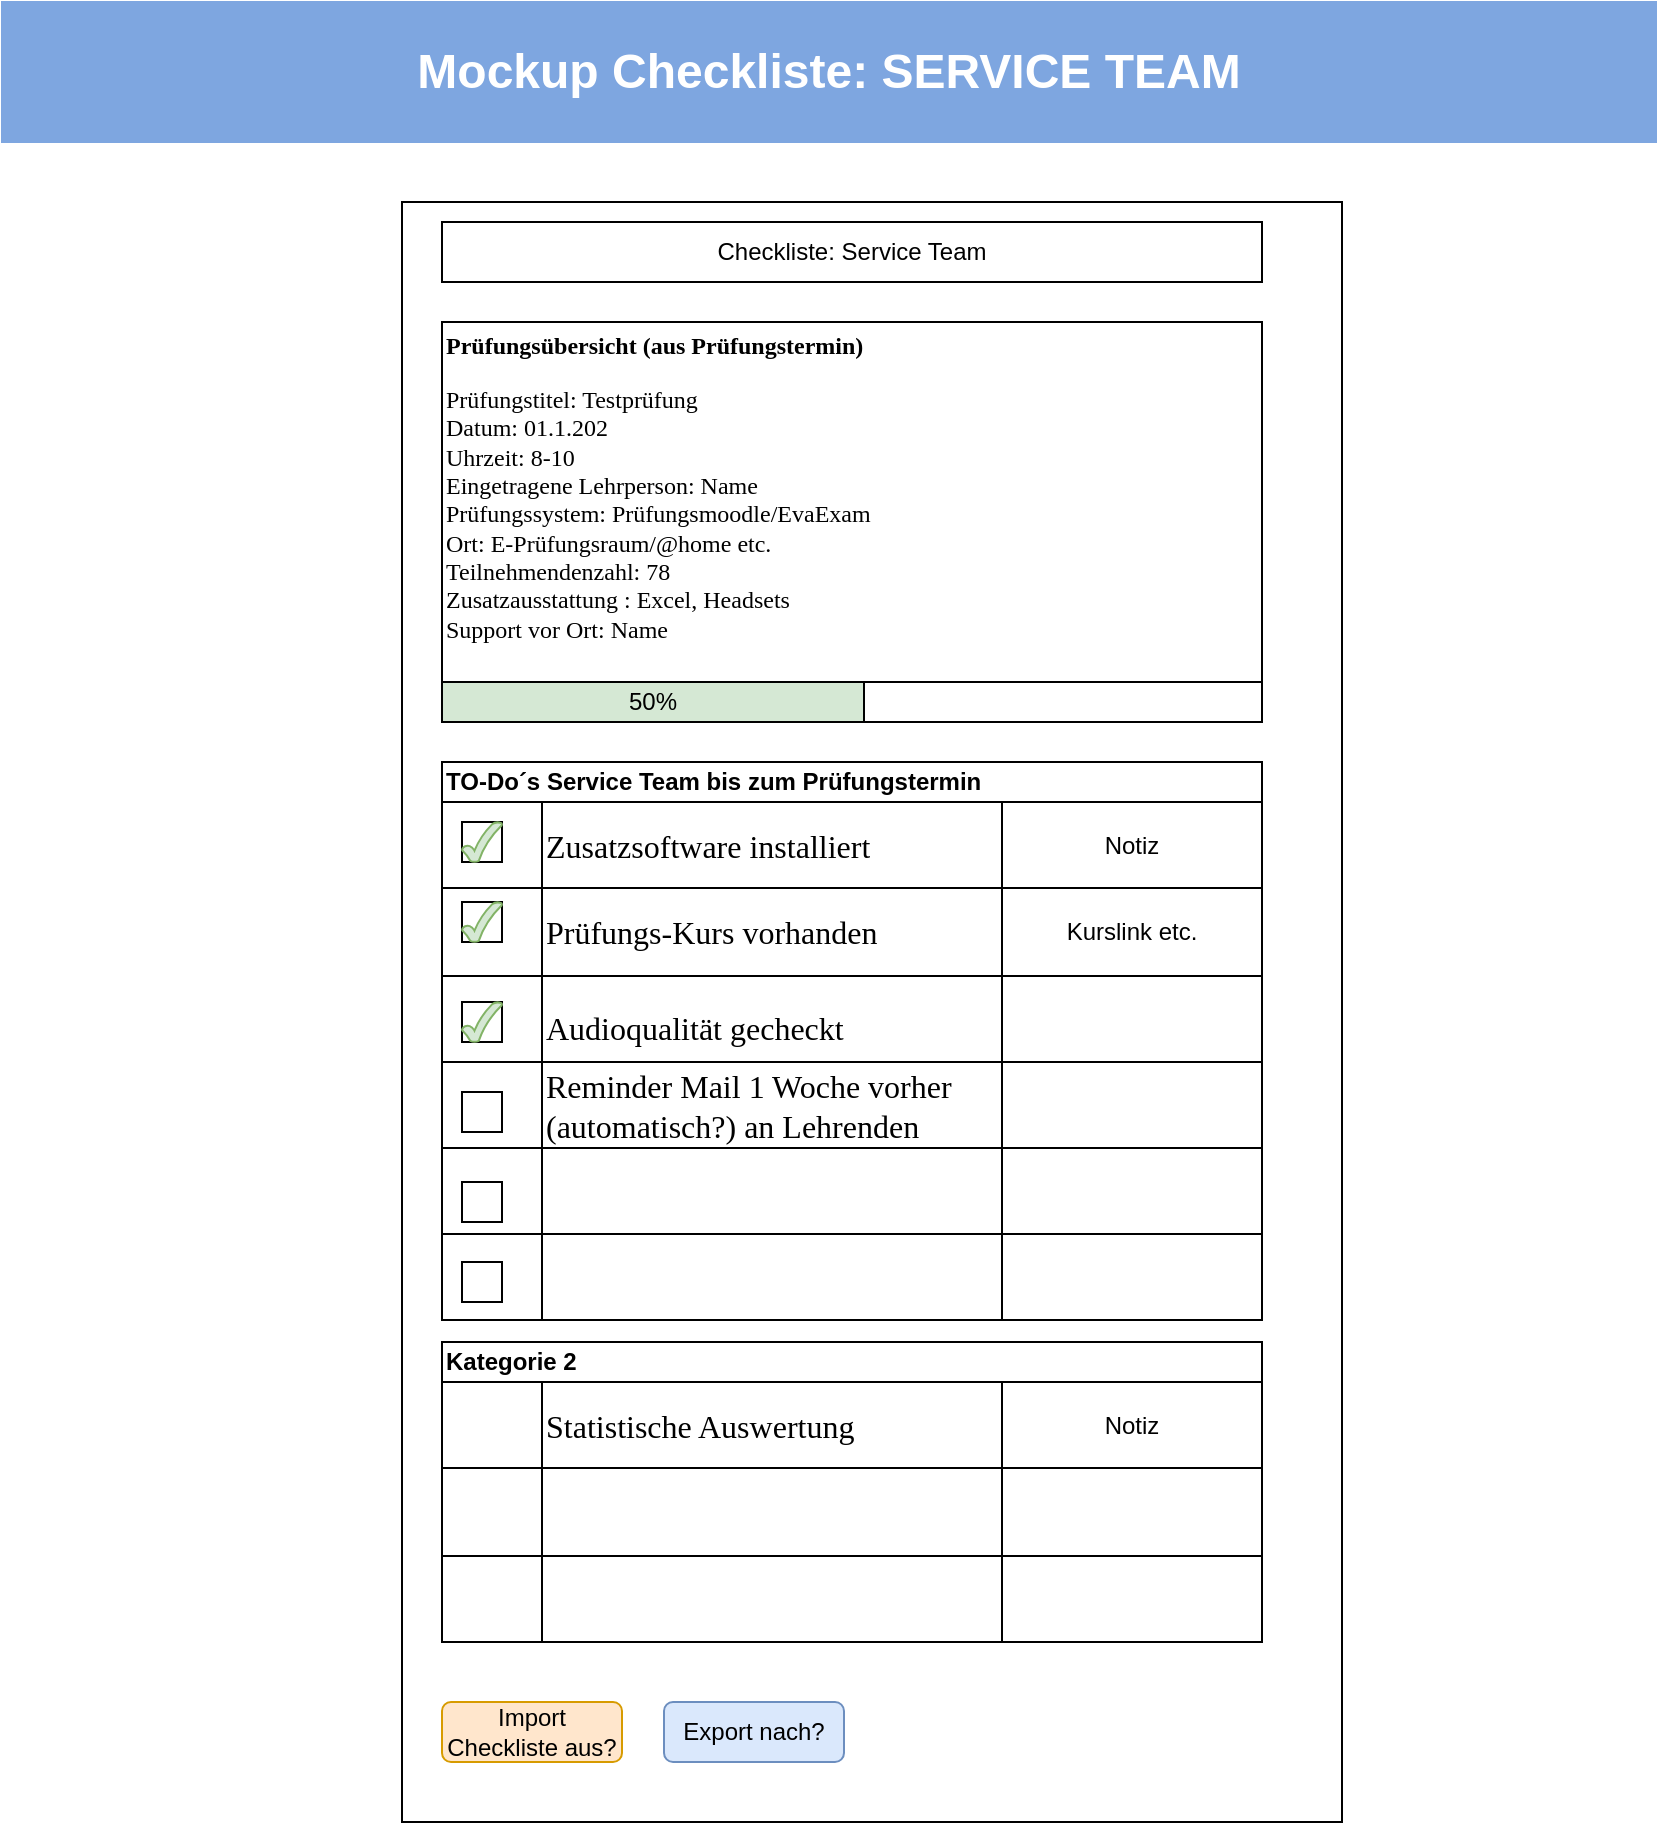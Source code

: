 <mxfile version="24.7.5">
  <diagram name="Service Team" id="QePmAiiE0mgy76Y-YjiM">
    <mxGraphModel dx="1410" dy="756" grid="1" gridSize="10" guides="1" tooltips="1" connect="1" arrows="1" fold="1" page="1" pageScale="1" pageWidth="827" pageHeight="1169" math="0" shadow="0">
      <root>
        <mxCell id="0" />
        <mxCell id="1" parent="0" />
        <mxCell id="oy0ywMP4_1u3T_L_3BSF-1" value="&lt;font style=&quot;font-size: 24px;&quot; color=&quot;#ffffff&quot;&gt;&lt;b&gt;Mockup Checkliste: SERVICE TEAM&lt;/b&gt;&lt;/font&gt;" style="rounded=0;whiteSpace=wrap;html=1;fillColor=#7EA6E0;strokeColor=#7EA6E0;" parent="1" vertex="1">
          <mxGeometry y="20" width="827" height="70" as="geometry" />
        </mxCell>
        <mxCell id="zUiShujMp0SEYhunsbVT-1" value="" style="rounded=0;whiteSpace=wrap;html=1;" parent="1" vertex="1">
          <mxGeometry x="200" y="120" width="470" height="810" as="geometry" />
        </mxCell>
        <mxCell id="zUiShujMp0SEYhunsbVT-2" value="Checkliste: Service Team" style="rounded=0;whiteSpace=wrap;html=1;" parent="1" vertex="1">
          <mxGeometry x="220" y="130" width="410" height="30" as="geometry" />
        </mxCell>
        <mxCell id="zUiShujMp0SEYhunsbVT-3" value="&lt;p class=&quot;MsoNormal&quot;&gt;&lt;b style=&quot;mso-bidi-font-weight:normal&quot;&gt;&lt;font face=&quot;omEwTt3iOOV243laJ29D&quot;&gt;Prüfungsübersicht (aus Prüfungstermin)&lt;/font&gt;&lt;/b&gt;&lt;/p&gt;&lt;p class=&quot;MsoNormal&quot;&gt;&lt;font face=&quot;omEwTt3iOOV243laJ29D&quot;&gt;Prüfungstitel: Testprüfung&lt;br&gt;&lt;/font&gt;&lt;span style=&quot;font-family: omEwTt3iOOV243laJ29D; background-color: initial;&quot;&gt;Datum: 01.1.202&lt;br&gt;&lt;/span&gt;&lt;span style=&quot;font-family: omEwTt3iOOV243laJ29D; background-color: initial;&quot;&gt;Uhrzeit: 8-10&lt;br&gt;&lt;/span&gt;&lt;span style=&quot;font-family: omEwTt3iOOV243laJ29D; background-color: initial;&quot;&gt;Eingetragene Lehrperson: Name&lt;br&gt;&lt;/span&gt;&lt;span style=&quot;font-family: omEwTt3iOOV243laJ29D; background-color: initial;&quot;&gt;Prüfungssystem: Prüfungsmoodle/EvaExam&lt;br&gt;&lt;/span&gt;&lt;span style=&quot;font-family: omEwTt3iOOV243laJ29D; background-color: initial;&quot;&gt;Ort: E-Prüfungsraum/@home etc.&lt;br&gt;&lt;/span&gt;&lt;span style=&quot;background-color: initial; font-family: omEwTt3iOOV243laJ29D;&quot;&gt;Teilnehmendenzahl: 78&lt;br&gt;&lt;/span&gt;&lt;span style=&quot;background-color: initial; font-family: omEwTt3iOOV243laJ29D;&quot;&gt;Zusatzausstattung : Excel, Headsets&lt;br&gt;&lt;/span&gt;&lt;span style=&quot;background-color: initial; font-family: omEwTt3iOOV243laJ29D;&quot;&gt;Support vor Ort: Name&lt;/span&gt;&lt;/p&gt;&lt;div&gt;&lt;br&gt;&lt;/div&gt;" style="rounded=0;whiteSpace=wrap;html=1;align=left;" parent="1" vertex="1">
          <mxGeometry x="220" y="180" width="410" height="180" as="geometry" />
        </mxCell>
        <mxCell id="zUiShujMp0SEYhunsbVT-30" value="" style="shape=table;startSize=0;container=1;collapsible=0;childLayout=tableLayout;align=left;" parent="1" vertex="1">
          <mxGeometry x="220" y="420" width="410" height="259" as="geometry" />
        </mxCell>
        <mxCell id="zUiShujMp0SEYhunsbVT-31" value="" style="shape=tableRow;horizontal=0;startSize=0;swimlaneHead=0;swimlaneBody=0;strokeColor=inherit;top=0;left=0;bottom=0;right=0;collapsible=0;dropTarget=0;fillColor=none;points=[[0,0.5],[1,0.5]];portConstraint=eastwest;align=left;" parent="zUiShujMp0SEYhunsbVT-30" vertex="1">
          <mxGeometry width="410" height="43" as="geometry" />
        </mxCell>
        <mxCell id="zUiShujMp0SEYhunsbVT-32" value="" style="shape=partialRectangle;html=1;whiteSpace=wrap;connectable=0;strokeColor=inherit;overflow=hidden;fillColor=none;top=0;left=0;bottom=0;right=0;pointerEvents=1;" parent="zUiShujMp0SEYhunsbVT-31" vertex="1">
          <mxGeometry width="50" height="43" as="geometry">
            <mxRectangle width="50" height="43" as="alternateBounds" />
          </mxGeometry>
        </mxCell>
        <mxCell id="zUiShujMp0SEYhunsbVT-33" value="&lt;span style=&quot;font-size:12.0pt;font-family:Akkurat-Light;&lt;br/&gt;mso-fareast-font-family:&amp;quot;Times New Roman&amp;quot;;mso-fareast-theme-font:minor-fareast;&lt;br/&gt;mso-bidi-font-family:&amp;quot;Times New Roman&amp;quot;;mso-ansi-language:DE;mso-fareast-language:&lt;br/&gt;DE;mso-bidi-language:AR-SA&quot;&gt;Zusatzsoftware installiert&lt;/span&gt;" style="shape=partialRectangle;html=1;whiteSpace=wrap;connectable=0;strokeColor=inherit;overflow=hidden;fillColor=none;top=0;left=0;bottom=0;right=0;pointerEvents=1;align=left;" parent="zUiShujMp0SEYhunsbVT-31" vertex="1">
          <mxGeometry x="50" width="230" height="43" as="geometry">
            <mxRectangle width="230" height="43" as="alternateBounds" />
          </mxGeometry>
        </mxCell>
        <mxCell id="zUiShujMp0SEYhunsbVT-64" value="Notiz" style="shape=partialRectangle;html=1;whiteSpace=wrap;connectable=0;strokeColor=inherit;overflow=hidden;fillColor=none;top=0;left=0;bottom=0;right=0;pointerEvents=1;" parent="zUiShujMp0SEYhunsbVT-31" vertex="1">
          <mxGeometry x="280" width="130" height="43" as="geometry">
            <mxRectangle width="130" height="43" as="alternateBounds" />
          </mxGeometry>
        </mxCell>
        <mxCell id="zUiShujMp0SEYhunsbVT-34" value="" style="shape=tableRow;horizontal=0;startSize=0;swimlaneHead=0;swimlaneBody=0;strokeColor=inherit;top=0;left=0;bottom=0;right=0;collapsible=0;dropTarget=0;fillColor=none;points=[[0,0.5],[1,0.5]];portConstraint=eastwest;" parent="zUiShujMp0SEYhunsbVT-30" vertex="1">
          <mxGeometry y="43" width="410" height="44" as="geometry" />
        </mxCell>
        <mxCell id="zUiShujMp0SEYhunsbVT-35" value="" style="shape=partialRectangle;html=1;whiteSpace=wrap;connectable=0;strokeColor=inherit;overflow=hidden;fillColor=none;top=0;left=0;bottom=0;right=0;pointerEvents=1;" parent="zUiShujMp0SEYhunsbVT-34" vertex="1">
          <mxGeometry width="50" height="44" as="geometry">
            <mxRectangle width="50" height="44" as="alternateBounds" />
          </mxGeometry>
        </mxCell>
        <mxCell id="zUiShujMp0SEYhunsbVT-36" value="&lt;span style=&quot;font-size:12.0pt;font-family:Akkurat-Light;&lt;br/&gt;mso-fareast-font-family:&amp;quot;Times New Roman&amp;quot;;mso-fareast-theme-font:minor-fareast;&lt;br/&gt;mso-bidi-font-family:&amp;quot;Times New Roman&amp;quot;;mso-ansi-language:DE;mso-fareast-language:&lt;br/&gt;DE;mso-bidi-language:AR-SA&quot;&gt;Prüfungs-Kurs vorhanden&lt;/span&gt;" style="shape=partialRectangle;html=1;whiteSpace=wrap;connectable=0;strokeColor=inherit;overflow=hidden;fillColor=none;top=0;left=0;bottom=0;right=0;pointerEvents=1;align=left;" parent="zUiShujMp0SEYhunsbVT-34" vertex="1">
          <mxGeometry x="50" width="230" height="44" as="geometry">
            <mxRectangle width="230" height="44" as="alternateBounds" />
          </mxGeometry>
        </mxCell>
        <mxCell id="zUiShujMp0SEYhunsbVT-65" value="Kurslink etc." style="shape=partialRectangle;html=1;whiteSpace=wrap;connectable=0;strokeColor=inherit;overflow=hidden;fillColor=none;top=0;left=0;bottom=0;right=0;pointerEvents=1;" parent="zUiShujMp0SEYhunsbVT-34" vertex="1">
          <mxGeometry x="280" width="130" height="44" as="geometry">
            <mxRectangle width="130" height="44" as="alternateBounds" />
          </mxGeometry>
        </mxCell>
        <mxCell id="zUiShujMp0SEYhunsbVT-37" value="" style="shape=tableRow;horizontal=0;startSize=0;swimlaneHead=0;swimlaneBody=0;strokeColor=inherit;top=0;left=0;bottom=0;right=0;collapsible=0;dropTarget=0;fillColor=none;points=[[0,0.5],[1,0.5]];portConstraint=eastwest;" parent="zUiShujMp0SEYhunsbVT-30" vertex="1">
          <mxGeometry y="87" width="410" height="43" as="geometry" />
        </mxCell>
        <mxCell id="zUiShujMp0SEYhunsbVT-38" value="" style="shape=partialRectangle;html=1;whiteSpace=wrap;connectable=0;strokeColor=inherit;overflow=hidden;fillColor=none;top=0;left=0;bottom=0;right=0;pointerEvents=1;" parent="zUiShujMp0SEYhunsbVT-37" vertex="1">
          <mxGeometry width="50" height="43" as="geometry">
            <mxRectangle width="50" height="43" as="alternateBounds" />
          </mxGeometry>
        </mxCell>
        <mxCell id="zUiShujMp0SEYhunsbVT-39" value="&#xa;&lt;span style=&quot;font-size:12.0pt;font-family:Akkurat-Light;&#xa;mso-fareast-font-family:&amp;quot;Times New Roman&amp;quot;;mso-fareast-theme-font:minor-fareast;&#xa;mso-bidi-font-family:&amp;quot;Times New Roman&amp;quot;;mso-ansi-language:DE;mso-fareast-language:&#xa;DE;mso-bidi-language:AR-SA&quot;&gt;Audioqualität gecheckt &lt;/span&gt;&#xa;&#xa;&#xa;&#xa;" style="shape=partialRectangle;html=1;whiteSpace=wrap;connectable=0;strokeColor=inherit;overflow=hidden;fillColor=none;top=0;left=0;bottom=0;right=0;pointerEvents=1;align=left;" parent="zUiShujMp0SEYhunsbVT-37" vertex="1">
          <mxGeometry x="50" width="230" height="43" as="geometry">
            <mxRectangle width="230" height="43" as="alternateBounds" />
          </mxGeometry>
        </mxCell>
        <mxCell id="zUiShujMp0SEYhunsbVT-66" style="shape=partialRectangle;html=1;whiteSpace=wrap;connectable=0;strokeColor=inherit;overflow=hidden;fillColor=none;top=0;left=0;bottom=0;right=0;pointerEvents=1;" parent="zUiShujMp0SEYhunsbVT-37" vertex="1">
          <mxGeometry x="280" width="130" height="43" as="geometry">
            <mxRectangle width="130" height="43" as="alternateBounds" />
          </mxGeometry>
        </mxCell>
        <mxCell id="zUiShujMp0SEYhunsbVT-52" style="shape=tableRow;horizontal=0;startSize=0;swimlaneHead=0;swimlaneBody=0;strokeColor=inherit;top=0;left=0;bottom=0;right=0;collapsible=0;dropTarget=0;fillColor=none;points=[[0,0.5],[1,0.5]];portConstraint=eastwest;" parent="zUiShujMp0SEYhunsbVT-30" vertex="1">
          <mxGeometry y="130" width="410" height="43" as="geometry" />
        </mxCell>
        <mxCell id="zUiShujMp0SEYhunsbVT-53" style="shape=partialRectangle;html=1;whiteSpace=wrap;connectable=0;strokeColor=inherit;overflow=hidden;fillColor=none;top=0;left=0;bottom=0;right=0;pointerEvents=1;" parent="zUiShujMp0SEYhunsbVT-52" vertex="1">
          <mxGeometry width="50" height="43" as="geometry">
            <mxRectangle width="50" height="43" as="alternateBounds" />
          </mxGeometry>
        </mxCell>
        <mxCell id="zUiShujMp0SEYhunsbVT-54" value="&lt;span style=&quot;font-size:12.0pt;font-family:Akkurat-Light;&lt;br/&gt;mso-fareast-font-family:&amp;quot;Times New Roman&amp;quot;;mso-fareast-theme-font:minor-fareast;&lt;br/&gt;mso-bidi-font-family:&amp;quot;Times New Roman&amp;quot;;mso-ansi-language:DE;mso-fareast-language:&lt;br/&gt;DE;mso-bidi-language:AR-SA&quot;&gt;Reminder Mail 1 Woche vorher (automatisch?) an Lehrenden&lt;/span&gt;" style="shape=partialRectangle;html=1;whiteSpace=wrap;connectable=0;strokeColor=inherit;overflow=hidden;fillColor=none;top=0;left=0;bottom=0;right=0;pointerEvents=1;align=left;" parent="zUiShujMp0SEYhunsbVT-52" vertex="1">
          <mxGeometry x="50" width="230" height="43" as="geometry">
            <mxRectangle width="230" height="43" as="alternateBounds" />
          </mxGeometry>
        </mxCell>
        <mxCell id="zUiShujMp0SEYhunsbVT-67" style="shape=partialRectangle;html=1;whiteSpace=wrap;connectable=0;strokeColor=inherit;overflow=hidden;fillColor=none;top=0;left=0;bottom=0;right=0;pointerEvents=1;" parent="zUiShujMp0SEYhunsbVT-52" vertex="1">
          <mxGeometry x="280" width="130" height="43" as="geometry">
            <mxRectangle width="130" height="43" as="alternateBounds" />
          </mxGeometry>
        </mxCell>
        <mxCell id="zUiShujMp0SEYhunsbVT-49" style="shape=tableRow;horizontal=0;startSize=0;swimlaneHead=0;swimlaneBody=0;strokeColor=inherit;top=0;left=0;bottom=0;right=0;collapsible=0;dropTarget=0;fillColor=none;points=[[0,0.5],[1,0.5]];portConstraint=eastwest;" parent="zUiShujMp0SEYhunsbVT-30" vertex="1">
          <mxGeometry y="173" width="410" height="43" as="geometry" />
        </mxCell>
        <mxCell id="zUiShujMp0SEYhunsbVT-50" style="shape=partialRectangle;html=1;whiteSpace=wrap;connectable=0;strokeColor=inherit;overflow=hidden;fillColor=none;top=0;left=0;bottom=0;right=0;pointerEvents=1;" parent="zUiShujMp0SEYhunsbVT-49" vertex="1">
          <mxGeometry width="50" height="43" as="geometry">
            <mxRectangle width="50" height="43" as="alternateBounds" />
          </mxGeometry>
        </mxCell>
        <mxCell id="zUiShujMp0SEYhunsbVT-51" value="" style="shape=partialRectangle;html=1;whiteSpace=wrap;connectable=0;strokeColor=inherit;overflow=hidden;fillColor=none;top=0;left=0;bottom=0;right=0;pointerEvents=1;align=left;horizontal=1;" parent="zUiShujMp0SEYhunsbVT-49" vertex="1">
          <mxGeometry x="50" width="230" height="43" as="geometry">
            <mxRectangle width="230" height="43" as="alternateBounds" />
          </mxGeometry>
        </mxCell>
        <mxCell id="zUiShujMp0SEYhunsbVT-68" value="" style="shape=partialRectangle;html=1;whiteSpace=wrap;connectable=0;strokeColor=inherit;overflow=hidden;fillColor=none;top=0;left=0;bottom=0;right=0;pointerEvents=1;" parent="zUiShujMp0SEYhunsbVT-49" vertex="1">
          <mxGeometry x="280" width="130" height="43" as="geometry">
            <mxRectangle width="130" height="43" as="alternateBounds" />
          </mxGeometry>
        </mxCell>
        <mxCell id="zUiShujMp0SEYhunsbVT-46" style="shape=tableRow;horizontal=0;startSize=0;swimlaneHead=0;swimlaneBody=0;strokeColor=inherit;top=0;left=0;bottom=0;right=0;collapsible=0;dropTarget=0;fillColor=none;points=[[0,0.5],[1,0.5]];portConstraint=eastwest;" parent="zUiShujMp0SEYhunsbVT-30" vertex="1">
          <mxGeometry y="216" width="410" height="43" as="geometry" />
        </mxCell>
        <mxCell id="zUiShujMp0SEYhunsbVT-47" style="shape=partialRectangle;html=1;whiteSpace=wrap;connectable=0;strokeColor=inherit;overflow=hidden;fillColor=none;top=0;left=0;bottom=0;right=0;pointerEvents=1;" parent="zUiShujMp0SEYhunsbVT-46" vertex="1">
          <mxGeometry width="50" height="43" as="geometry">
            <mxRectangle width="50" height="43" as="alternateBounds" />
          </mxGeometry>
        </mxCell>
        <mxCell id="zUiShujMp0SEYhunsbVT-48" value="" style="shape=partialRectangle;html=1;whiteSpace=wrap;connectable=0;strokeColor=inherit;overflow=hidden;fillColor=none;top=0;left=0;bottom=0;right=0;pointerEvents=1;" parent="zUiShujMp0SEYhunsbVT-46" vertex="1">
          <mxGeometry x="50" width="230" height="43" as="geometry">
            <mxRectangle width="230" height="43" as="alternateBounds" />
          </mxGeometry>
        </mxCell>
        <mxCell id="zUiShujMp0SEYhunsbVT-69" style="shape=partialRectangle;html=1;whiteSpace=wrap;connectable=0;strokeColor=inherit;overflow=hidden;fillColor=none;top=0;left=0;bottom=0;right=0;pointerEvents=1;" parent="zUiShujMp0SEYhunsbVT-46" vertex="1">
          <mxGeometry x="280" width="130" height="43" as="geometry">
            <mxRectangle width="130" height="43" as="alternateBounds" />
          </mxGeometry>
        </mxCell>
        <mxCell id="zUiShujMp0SEYhunsbVT-40" value="" style="rounded=0;whiteSpace=wrap;html=1;" parent="1" vertex="1">
          <mxGeometry x="220" y="360" width="410" height="20" as="geometry" />
        </mxCell>
        <mxCell id="zUiShujMp0SEYhunsbVT-41" value="50%" style="rounded=0;whiteSpace=wrap;html=1;strokeColor=default;fillColor=#D5E8D4;" parent="1" vertex="1">
          <mxGeometry x="220" y="360" width="211" height="20" as="geometry" />
        </mxCell>
        <mxCell id="zUiShujMp0SEYhunsbVT-42" value="" style="rounded=0;whiteSpace=wrap;html=1;" parent="1" vertex="1">
          <mxGeometry x="230" y="430" width="20" height="20" as="geometry" />
        </mxCell>
        <mxCell id="zUiShujMp0SEYhunsbVT-55" value="" style="verticalLabelPosition=bottom;verticalAlign=top;html=1;shape=mxgraph.basic.tick;fillColor=#d5e8d4;strokeColor=#82b366;" parent="1" vertex="1">
          <mxGeometry x="230" y="430" width="20" height="20" as="geometry" />
        </mxCell>
        <mxCell id="zUiShujMp0SEYhunsbVT-56" value="" style="rounded=0;whiteSpace=wrap;html=1;" parent="1" vertex="1">
          <mxGeometry x="230" y="470" width="20" height="20" as="geometry" />
        </mxCell>
        <mxCell id="zUiShujMp0SEYhunsbVT-59" value="" style="rounded=0;whiteSpace=wrap;html=1;" parent="1" vertex="1">
          <mxGeometry x="230" y="520" width="20" height="20" as="geometry" />
        </mxCell>
        <mxCell id="zUiShujMp0SEYhunsbVT-61" value="" style="rounded=0;whiteSpace=wrap;html=1;" parent="1" vertex="1">
          <mxGeometry x="230" y="565" width="20" height="20" as="geometry" />
        </mxCell>
        <mxCell id="zUiShujMp0SEYhunsbVT-62" value="" style="rounded=0;whiteSpace=wrap;html=1;" parent="1" vertex="1">
          <mxGeometry x="230" y="610" width="20" height="20" as="geometry" />
        </mxCell>
        <mxCell id="zUiShujMp0SEYhunsbVT-63" value="" style="rounded=0;whiteSpace=wrap;html=1;" parent="1" vertex="1">
          <mxGeometry x="230" y="650" width="20" height="20" as="geometry" />
        </mxCell>
        <mxCell id="zUiShujMp0SEYhunsbVT-70" value="" style="verticalLabelPosition=bottom;verticalAlign=top;html=1;shape=mxgraph.basic.tick;fillColor=#d5e8d4;strokeColor=#82b366;" parent="1" vertex="1">
          <mxGeometry x="230" y="470" width="20" height="20" as="geometry" />
        </mxCell>
        <mxCell id="zUiShujMp0SEYhunsbVT-71" value="" style="verticalLabelPosition=bottom;verticalAlign=top;html=1;shape=mxgraph.basic.tick;fillColor=#d5e8d4;strokeColor=#82b366;" parent="1" vertex="1">
          <mxGeometry x="230" y="520" width="20" height="20" as="geometry" />
        </mxCell>
        <mxCell id="zUiShujMp0SEYhunsbVT-73" value="Export nach?" style="rounded=1;whiteSpace=wrap;html=1;fillColor=#dae8fc;strokeColor=#6c8ebf;" parent="1" vertex="1">
          <mxGeometry x="331" y="870" width="90" height="30" as="geometry" />
        </mxCell>
        <mxCell id="zUiShujMp0SEYhunsbVT-74" value="Import Checkliste aus?" style="rounded=1;whiteSpace=wrap;html=1;fillColor=#ffe6cc;strokeColor=#d79b00;" parent="1" vertex="1">
          <mxGeometry x="220" y="870" width="90" height="30" as="geometry" />
        </mxCell>
        <mxCell id="zUiShujMp0SEYhunsbVT-75" value="&lt;b&gt;TO-Do´s Service Team bis zum Prüfungstermin&lt;/b&gt;" style="rounded=0;whiteSpace=wrap;html=1;align=left;" parent="1" vertex="1">
          <mxGeometry x="220" y="400" width="410" height="20" as="geometry" />
        </mxCell>
        <mxCell id="zubD1nYl8G_YblTb4Z4p-1" value="" style="shape=table;startSize=0;container=1;collapsible=0;childLayout=tableLayout;align=left;" parent="1" vertex="1">
          <mxGeometry x="220" y="710" width="410" height="130" as="geometry" />
        </mxCell>
        <mxCell id="zubD1nYl8G_YblTb4Z4p-2" value="" style="shape=tableRow;horizontal=0;startSize=0;swimlaneHead=0;swimlaneBody=0;strokeColor=inherit;top=0;left=0;bottom=0;right=0;collapsible=0;dropTarget=0;fillColor=none;points=[[0,0.5],[1,0.5]];portConstraint=eastwest;align=left;" parent="zubD1nYl8G_YblTb4Z4p-1" vertex="1">
          <mxGeometry width="410" height="43" as="geometry" />
        </mxCell>
        <mxCell id="zubD1nYl8G_YblTb4Z4p-3" value="" style="shape=partialRectangle;html=1;whiteSpace=wrap;connectable=0;strokeColor=inherit;overflow=hidden;fillColor=none;top=0;left=0;bottom=0;right=0;pointerEvents=1;" parent="zubD1nYl8G_YblTb4Z4p-2" vertex="1">
          <mxGeometry width="50" height="43" as="geometry">
            <mxRectangle width="50" height="43" as="alternateBounds" />
          </mxGeometry>
        </mxCell>
        <mxCell id="zubD1nYl8G_YblTb4Z4p-4" value="&lt;span style=&quot;font-size:12.0pt;font-family:Akkurat-Light;&lt;br/&gt;mso-fareast-font-family:&amp;quot;Times New Roman&amp;quot;;mso-fareast-theme-font:minor-fareast;&lt;br/&gt;mso-bidi-font-family:&amp;quot;Times New Roman&amp;quot;;mso-ansi-language:DE;mso-fareast-language:&lt;br/&gt;DE;mso-bidi-language:AR-SA&quot;&gt;Statistische Auswertung&lt;/span&gt;" style="shape=partialRectangle;html=1;whiteSpace=wrap;connectable=0;strokeColor=inherit;overflow=hidden;fillColor=none;top=0;left=0;bottom=0;right=0;pointerEvents=1;align=left;" parent="zubD1nYl8G_YblTb4Z4p-2" vertex="1">
          <mxGeometry x="50" width="230" height="43" as="geometry">
            <mxRectangle width="230" height="43" as="alternateBounds" />
          </mxGeometry>
        </mxCell>
        <mxCell id="zubD1nYl8G_YblTb4Z4p-5" value="Notiz" style="shape=partialRectangle;html=1;whiteSpace=wrap;connectable=0;strokeColor=inherit;overflow=hidden;fillColor=none;top=0;left=0;bottom=0;right=0;pointerEvents=1;" parent="zubD1nYl8G_YblTb4Z4p-2" vertex="1">
          <mxGeometry x="280" width="130" height="43" as="geometry">
            <mxRectangle width="130" height="43" as="alternateBounds" />
          </mxGeometry>
        </mxCell>
        <mxCell id="zubD1nYl8G_YblTb4Z4p-6" value="" style="shape=tableRow;horizontal=0;startSize=0;swimlaneHead=0;swimlaneBody=0;strokeColor=inherit;top=0;left=0;bottom=0;right=0;collapsible=0;dropTarget=0;fillColor=none;points=[[0,0.5],[1,0.5]];portConstraint=eastwest;" parent="zubD1nYl8G_YblTb4Z4p-1" vertex="1">
          <mxGeometry y="43" width="410" height="44" as="geometry" />
        </mxCell>
        <mxCell id="zubD1nYl8G_YblTb4Z4p-7" value="" style="shape=partialRectangle;html=1;whiteSpace=wrap;connectable=0;strokeColor=inherit;overflow=hidden;fillColor=none;top=0;left=0;bottom=0;right=0;pointerEvents=1;" parent="zubD1nYl8G_YblTb4Z4p-6" vertex="1">
          <mxGeometry width="50" height="44" as="geometry">
            <mxRectangle width="50" height="44" as="alternateBounds" />
          </mxGeometry>
        </mxCell>
        <mxCell id="zubD1nYl8G_YblTb4Z4p-8" value="" style="shape=partialRectangle;html=1;whiteSpace=wrap;connectable=0;strokeColor=inherit;overflow=hidden;fillColor=none;top=0;left=0;bottom=0;right=0;pointerEvents=1;align=left;" parent="zubD1nYl8G_YblTb4Z4p-6" vertex="1">
          <mxGeometry x="50" width="230" height="44" as="geometry">
            <mxRectangle width="230" height="44" as="alternateBounds" />
          </mxGeometry>
        </mxCell>
        <mxCell id="zubD1nYl8G_YblTb4Z4p-9" value="" style="shape=partialRectangle;html=1;whiteSpace=wrap;connectable=0;strokeColor=inherit;overflow=hidden;fillColor=none;top=0;left=0;bottom=0;right=0;pointerEvents=1;" parent="zubD1nYl8G_YblTb4Z4p-6" vertex="1">
          <mxGeometry x="280" width="130" height="44" as="geometry">
            <mxRectangle width="130" height="44" as="alternateBounds" />
          </mxGeometry>
        </mxCell>
        <mxCell id="zubD1nYl8G_YblTb4Z4p-10" value="" style="shape=tableRow;horizontal=0;startSize=0;swimlaneHead=0;swimlaneBody=0;strokeColor=inherit;top=0;left=0;bottom=0;right=0;collapsible=0;dropTarget=0;fillColor=none;points=[[0,0.5],[1,0.5]];portConstraint=eastwest;" parent="zubD1nYl8G_YblTb4Z4p-1" vertex="1">
          <mxGeometry y="87" width="410" height="43" as="geometry" />
        </mxCell>
        <mxCell id="zubD1nYl8G_YblTb4Z4p-11" value="" style="shape=partialRectangle;html=1;whiteSpace=wrap;connectable=0;strokeColor=inherit;overflow=hidden;fillColor=none;top=0;left=0;bottom=0;right=0;pointerEvents=1;" parent="zubD1nYl8G_YblTb4Z4p-10" vertex="1">
          <mxGeometry width="50" height="43" as="geometry">
            <mxRectangle width="50" height="43" as="alternateBounds" />
          </mxGeometry>
        </mxCell>
        <mxCell id="zubD1nYl8G_YblTb4Z4p-12" value="" style="shape=partialRectangle;html=1;whiteSpace=wrap;connectable=0;strokeColor=inherit;overflow=hidden;fillColor=none;top=0;left=0;bottom=0;right=0;pointerEvents=1;align=left;" parent="zubD1nYl8G_YblTb4Z4p-10" vertex="1">
          <mxGeometry x="50" width="230" height="43" as="geometry">
            <mxRectangle width="230" height="43" as="alternateBounds" />
          </mxGeometry>
        </mxCell>
        <mxCell id="zubD1nYl8G_YblTb4Z4p-13" style="shape=partialRectangle;html=1;whiteSpace=wrap;connectable=0;strokeColor=inherit;overflow=hidden;fillColor=none;top=0;left=0;bottom=0;right=0;pointerEvents=1;" parent="zubD1nYl8G_YblTb4Z4p-10" vertex="1">
          <mxGeometry x="280" width="130" height="43" as="geometry">
            <mxRectangle width="130" height="43" as="alternateBounds" />
          </mxGeometry>
        </mxCell>
        <mxCell id="zubD1nYl8G_YblTb4Z4p-26" value="&lt;b&gt;Kategorie 2&lt;/b&gt;" style="rounded=0;whiteSpace=wrap;html=1;align=left;" parent="1" vertex="1">
          <mxGeometry x="220" y="690" width="410" height="20" as="geometry" />
        </mxCell>
      </root>
    </mxGraphModel>
  </diagram>
</mxfile>
